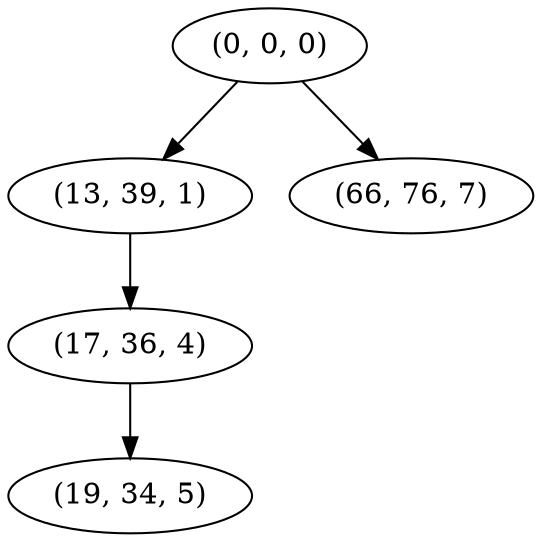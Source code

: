 digraph tree {
    "(0, 0, 0)";
    "(13, 39, 1)";
    "(17, 36, 4)";
    "(19, 34, 5)";
    "(66, 76, 7)";
    "(0, 0, 0)" -> "(13, 39, 1)";
    "(0, 0, 0)" -> "(66, 76, 7)";
    "(13, 39, 1)" -> "(17, 36, 4)";
    "(17, 36, 4)" -> "(19, 34, 5)";
}
